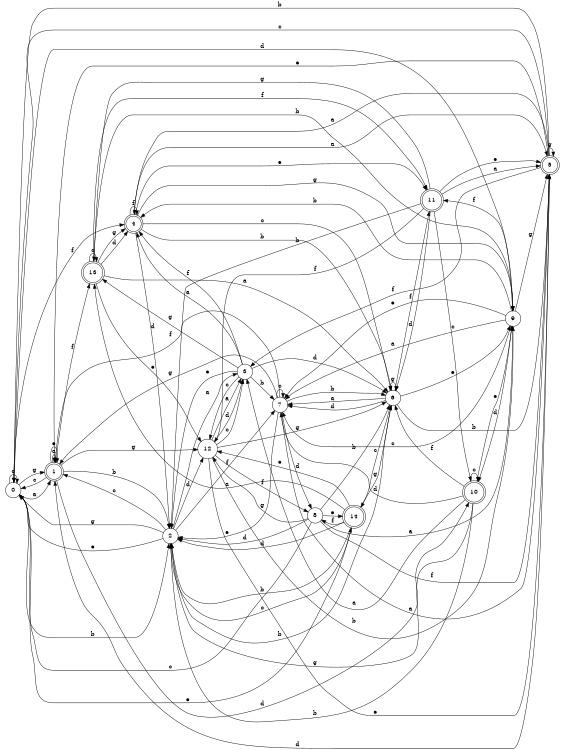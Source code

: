 digraph n12_3 {
__start0 [label="" shape="none"];

rankdir=LR;
size="8,5";

s0 [style="filled", color="black", fillcolor="white" shape="circle", label="0"];
s1 [style="rounded,filled", color="black", fillcolor="white" shape="doublecircle", label="1"];
s2 [style="filled", color="black", fillcolor="white" shape="circle", label="2"];
s3 [style="filled", color="black", fillcolor="white" shape="circle", label="3"];
s4 [style="rounded,filled", color="black", fillcolor="white" shape="doublecircle", label="4"];
s5 [style="rounded,filled", color="black", fillcolor="white" shape="doublecircle", label="5"];
s6 [style="filled", color="black", fillcolor="white" shape="circle", label="6"];
s7 [style="filled", color="black", fillcolor="white" shape="circle", label="7"];
s8 [style="filled", color="black", fillcolor="white" shape="circle", label="8"];
s9 [style="filled", color="black", fillcolor="white" shape="circle", label="9"];
s10 [style="rounded,filled", color="black", fillcolor="white" shape="doublecircle", label="10"];
s11 [style="rounded,filled", color="black", fillcolor="white" shape="doublecircle", label="11"];
s12 [style="filled", color="black", fillcolor="white" shape="circle", label="12"];
s13 [style="rounded,filled", color="black", fillcolor="white" shape="doublecircle", label="13"];
s14 [style="rounded,filled", color="black", fillcolor="white" shape="doublecircle", label="14"];
s0 -> s1 [label="a"];
s0 -> s2 [label="b"];
s0 -> s0 [label="c"];
s0 -> s9 [label="d"];
s0 -> s14 [label="e"];
s0 -> s4 [label="f"];
s0 -> s1 [label="g"];
s1 -> s1 [label="a"];
s1 -> s2 [label="b"];
s1 -> s0 [label="c"];
s1 -> s10 [label="d"];
s1 -> s1 [label="e"];
s1 -> s13 [label="f"];
s1 -> s12 [label="g"];
s2 -> s3 [label="a"];
s2 -> s6 [label="b"];
s2 -> s1 [label="c"];
s2 -> s12 [label="d"];
s2 -> s0 [label="e"];
s2 -> s7 [label="f"];
s2 -> s0 [label="g"];
s3 -> s4 [label="a"];
s3 -> s7 [label="b"];
s3 -> s12 [label="c"];
s3 -> s6 [label="d"];
s3 -> s2 [label="e"];
s3 -> s4 [label="f"];
s3 -> s13 [label="g"];
s4 -> s5 [label="a"];
s4 -> s6 [label="b"];
s4 -> s6 [label="c"];
s4 -> s2 [label="d"];
s4 -> s11 [label="e"];
s4 -> s4 [label="f"];
s4 -> s9 [label="g"];
s5 -> s4 [label="a"];
s5 -> s0 [label="b"];
s5 -> s0 [label="c"];
s5 -> s1 [label="d"];
s5 -> s1 [label="e"];
s5 -> s3 [label="f"];
s5 -> s5 [label="g"];
s6 -> s7 [label="a"];
s6 -> s5 [label="b"];
s6 -> s14 [label="c"];
s6 -> s7 [label="d"];
s6 -> s9 [label="e"];
s6 -> s11 [label="f"];
s6 -> s6 [label="g"];
s7 -> s5 [label="a"];
s7 -> s6 [label="b"];
s7 -> s7 [label="c"];
s7 -> s8 [label="d"];
s7 -> s2 [label="e"];
s7 -> s1 [label="f"];
s7 -> s1 [label="g"];
s8 -> s9 [label="a"];
s8 -> s6 [label="b"];
s8 -> s0 [label="c"];
s8 -> s2 [label="d"];
s8 -> s14 [label="e"];
s8 -> s5 [label="f"];
s8 -> s12 [label="g"];
s9 -> s7 [label="a"];
s9 -> s4 [label="b"];
s9 -> s7 [label="c"];
s9 -> s10 [label="d"];
s9 -> s7 [label="e"];
s9 -> s11 [label="f"];
s9 -> s5 [label="g"];
s10 -> s3 [label="a"];
s10 -> s2 [label="b"];
s10 -> s10 [label="c"];
s10 -> s7 [label="d"];
s10 -> s9 [label="e"];
s10 -> s6 [label="f"];
s10 -> s2 [label="g"];
s11 -> s5 [label="a"];
s11 -> s2 [label="b"];
s11 -> s10 [label="c"];
s11 -> s6 [label="d"];
s11 -> s5 [label="e"];
s11 -> s12 [label="f"];
s11 -> s13 [label="g"];
s12 -> s3 [label="a"];
s12 -> s9 [label="b"];
s12 -> s3 [label="c"];
s12 -> s3 [label="d"];
s12 -> s5 [label="e"];
s12 -> s8 [label="f"];
s12 -> s6 [label="g"];
s13 -> s6 [label="a"];
s13 -> s9 [label="b"];
s13 -> s13 [label="c"];
s13 -> s4 [label="d"];
s13 -> s12 [label="e"];
s13 -> s11 [label="f"];
s13 -> s4 [label="g"];
s14 -> s13 [label="a"];
s14 -> s2 [label="b"];
s14 -> s2 [label="c"];
s14 -> s2 [label="d"];
s14 -> s12 [label="e"];
s14 -> s8 [label="f"];
s14 -> s6 [label="g"];

}